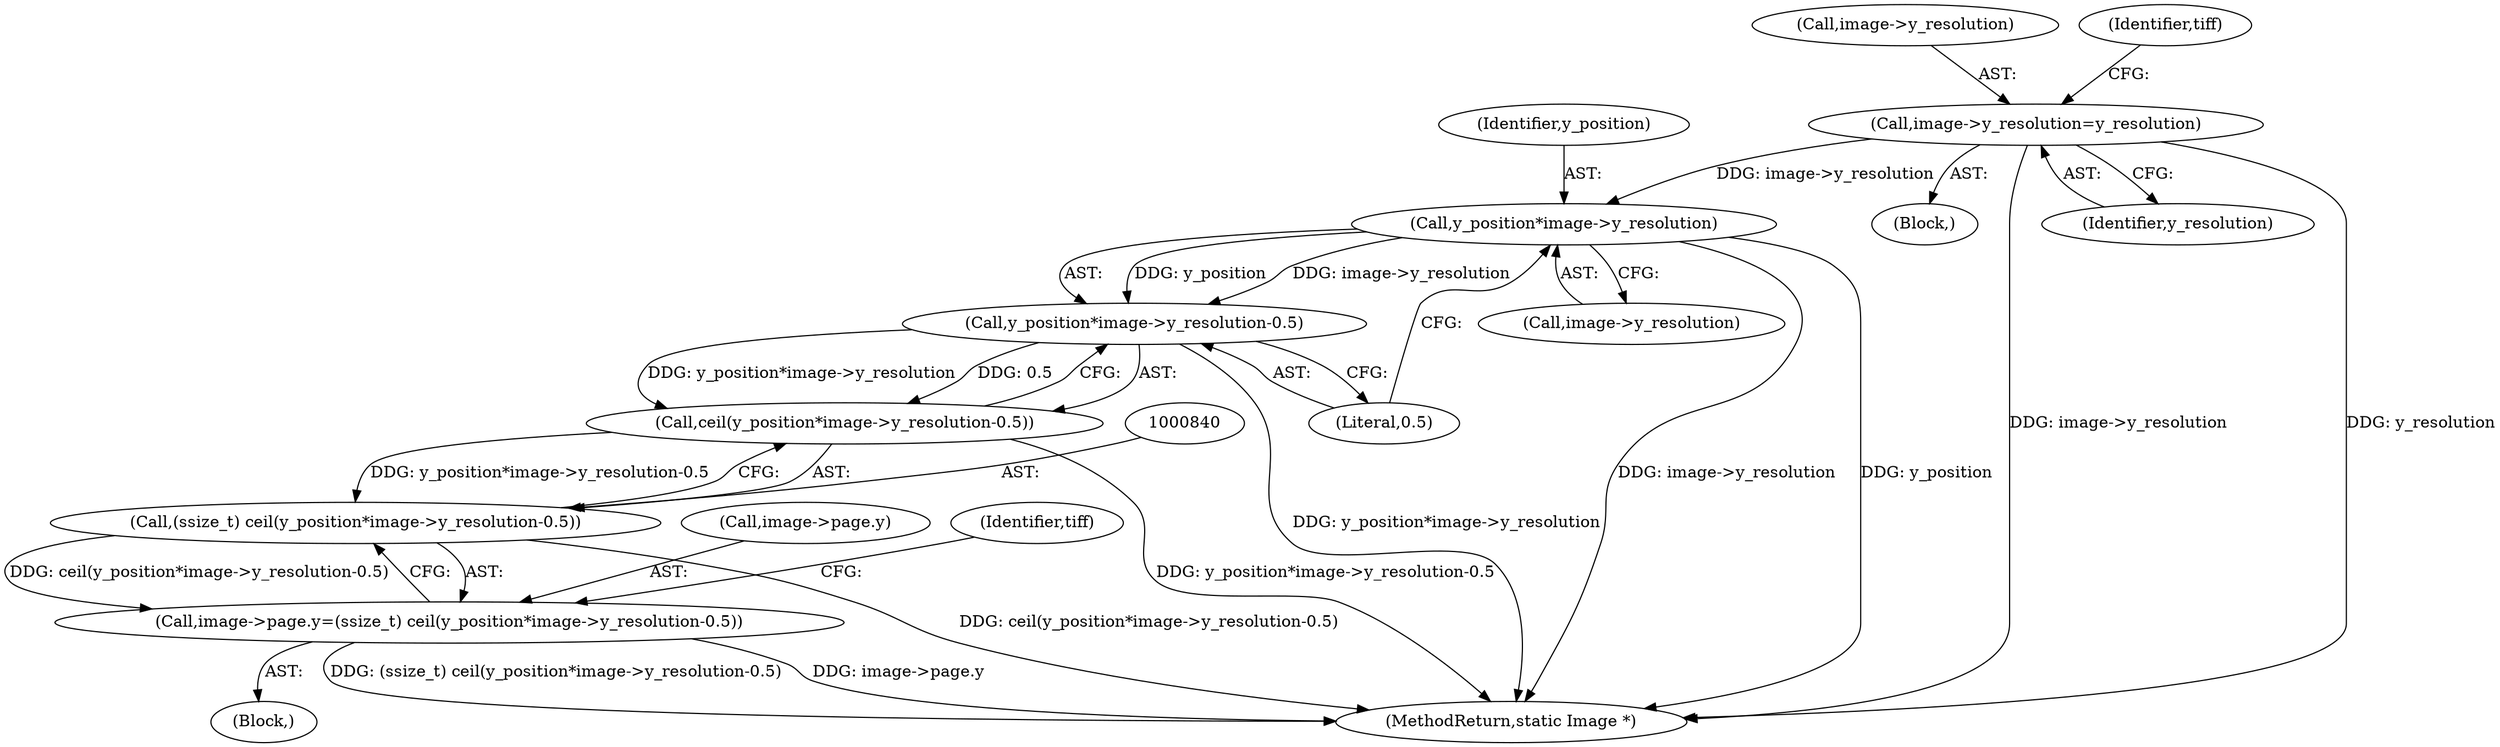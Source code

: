 digraph "0_ImageMagick_c073a7712d82476b5fbee74856c46b88af9c3175@pointer" {
"1000843" [label="(Call,y_position*image->y_resolution)"];
"1000768" [label="(Call,image->y_resolution=y_resolution)"];
"1000842" [label="(Call,y_position*image->y_resolution-0.5)"];
"1000841" [label="(Call,ceil(y_position*image->y_resolution-0.5))"];
"1000839" [label="(Call,(ssize_t) ceil(y_position*image->y_resolution-0.5))"];
"1000833" [label="(Call,image->page.y=(ssize_t) ceil(y_position*image->y_resolution-0.5))"];
"1003407" [label="(MethodReturn,static Image *)"];
"1000768" [label="(Call,image->y_resolution=y_resolution)"];
"1000834" [label="(Call,image->page.y)"];
"1000848" [label="(Literal,0.5)"];
"1000762" [label="(Block,)"];
"1000845" [label="(Call,image->y_resolution)"];
"1000769" [label="(Call,image->y_resolution)"];
"1000833" [label="(Call,image->page.y=(ssize_t) ceil(y_position*image->y_resolution-0.5))"];
"1000776" [label="(Identifier,tiff)"];
"1000842" [label="(Call,y_position*image->y_resolution-0.5)"];
"1000841" [label="(Call,ceil(y_position*image->y_resolution-0.5))"];
"1000772" [label="(Identifier,y_resolution)"];
"1000839" [label="(Call,(ssize_t) ceil(y_position*image->y_resolution-0.5))"];
"1000852" [label="(Identifier,tiff)"];
"1000843" [label="(Call,y_position*image->y_resolution)"];
"1000844" [label="(Identifier,y_position)"];
"1000816" [label="(Block,)"];
"1000843" -> "1000842"  [label="AST: "];
"1000843" -> "1000845"  [label="CFG: "];
"1000844" -> "1000843"  [label="AST: "];
"1000845" -> "1000843"  [label="AST: "];
"1000848" -> "1000843"  [label="CFG: "];
"1000843" -> "1003407"  [label="DDG: y_position"];
"1000843" -> "1003407"  [label="DDG: image->y_resolution"];
"1000843" -> "1000842"  [label="DDG: y_position"];
"1000843" -> "1000842"  [label="DDG: image->y_resolution"];
"1000768" -> "1000843"  [label="DDG: image->y_resolution"];
"1000768" -> "1000762"  [label="AST: "];
"1000768" -> "1000772"  [label="CFG: "];
"1000769" -> "1000768"  [label="AST: "];
"1000772" -> "1000768"  [label="AST: "];
"1000776" -> "1000768"  [label="CFG: "];
"1000768" -> "1003407"  [label="DDG: image->y_resolution"];
"1000768" -> "1003407"  [label="DDG: y_resolution"];
"1000842" -> "1000841"  [label="AST: "];
"1000842" -> "1000848"  [label="CFG: "];
"1000848" -> "1000842"  [label="AST: "];
"1000841" -> "1000842"  [label="CFG: "];
"1000842" -> "1003407"  [label="DDG: y_position*image->y_resolution"];
"1000842" -> "1000841"  [label="DDG: y_position*image->y_resolution"];
"1000842" -> "1000841"  [label="DDG: 0.5"];
"1000841" -> "1000839"  [label="AST: "];
"1000839" -> "1000841"  [label="CFG: "];
"1000841" -> "1003407"  [label="DDG: y_position*image->y_resolution-0.5"];
"1000841" -> "1000839"  [label="DDG: y_position*image->y_resolution-0.5"];
"1000839" -> "1000833"  [label="AST: "];
"1000840" -> "1000839"  [label="AST: "];
"1000833" -> "1000839"  [label="CFG: "];
"1000839" -> "1003407"  [label="DDG: ceil(y_position*image->y_resolution-0.5)"];
"1000839" -> "1000833"  [label="DDG: ceil(y_position*image->y_resolution-0.5)"];
"1000833" -> "1000816"  [label="AST: "];
"1000834" -> "1000833"  [label="AST: "];
"1000852" -> "1000833"  [label="CFG: "];
"1000833" -> "1003407"  [label="DDG: image->page.y"];
"1000833" -> "1003407"  [label="DDG: (ssize_t) ceil(y_position*image->y_resolution-0.5)"];
}
